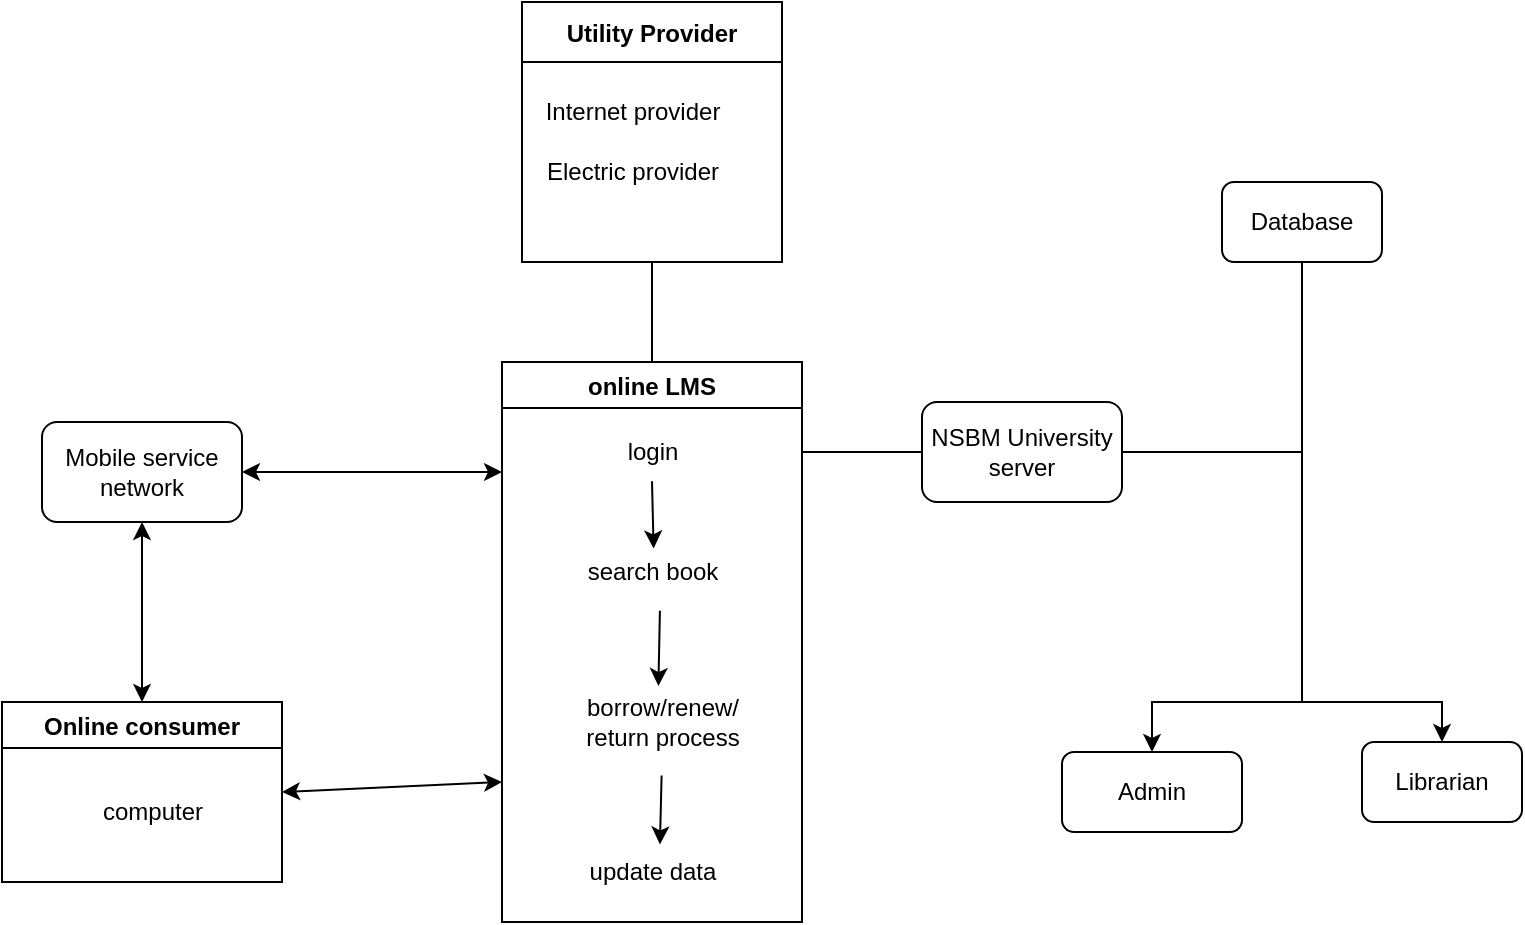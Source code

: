<mxfile version="23.1.7" type="github">
  <diagram name="Page-1" id="IkNdmvc62ZUy8D4TMa5W">
    <mxGraphModel dx="1196" dy="535" grid="1" gridSize="10" guides="1" tooltips="1" connect="1" arrows="1" fold="1" page="1" pageScale="1" pageWidth="850" pageHeight="1100" math="0" shadow="0">
      <root>
        <mxCell id="0" />
        <mxCell id="1" parent="0" />
        <mxCell id="8s_0AJPWMia0ZRJn-nvS-1" value="Mobile service network" style="rounded=1;whiteSpace=wrap;html=1;" vertex="1" parent="1">
          <mxGeometry x="60" y="280" width="100" height="50" as="geometry" />
        </mxCell>
        <mxCell id="8s_0AJPWMia0ZRJn-nvS-2" value="NSBM University server" style="rounded=1;whiteSpace=wrap;html=1;" vertex="1" parent="1">
          <mxGeometry x="500" y="270" width="100" height="50" as="geometry" />
        </mxCell>
        <mxCell id="8s_0AJPWMia0ZRJn-nvS-3" value="Admin" style="rounded=1;whiteSpace=wrap;html=1;" vertex="1" parent="1">
          <mxGeometry x="570" y="445" width="90" height="40" as="geometry" />
        </mxCell>
        <mxCell id="8s_0AJPWMia0ZRJn-nvS-4" value="Librarian" style="rounded=1;whiteSpace=wrap;html=1;" vertex="1" parent="1">
          <mxGeometry x="720" y="440" width="80" height="40" as="geometry" />
        </mxCell>
        <mxCell id="8s_0AJPWMia0ZRJn-nvS-5" value="Database" style="rounded=1;whiteSpace=wrap;html=1;" vertex="1" parent="1">
          <mxGeometry x="650" y="160" width="80" height="40" as="geometry" />
        </mxCell>
        <mxCell id="8s_0AJPWMia0ZRJn-nvS-6" value="Utility Provider" style="swimlane;startSize=30;" vertex="1" parent="1">
          <mxGeometry x="300" y="70" width="130" height="130" as="geometry" />
        </mxCell>
        <mxCell id="8s_0AJPWMia0ZRJn-nvS-9" value="Internet provider" style="text;html=1;align=center;verticalAlign=middle;resizable=0;points=[];autosize=1;strokeColor=none;fillColor=none;" vertex="1" parent="8s_0AJPWMia0ZRJn-nvS-6">
          <mxGeometry y="40" width="110" height="30" as="geometry" />
        </mxCell>
        <mxCell id="8s_0AJPWMia0ZRJn-nvS-10" value="Electric provider" style="text;html=1;align=center;verticalAlign=middle;resizable=0;points=[];autosize=1;strokeColor=none;fillColor=none;" vertex="1" parent="8s_0AJPWMia0ZRJn-nvS-6">
          <mxGeometry y="70" width="110" height="30" as="geometry" />
        </mxCell>
        <mxCell id="8s_0AJPWMia0ZRJn-nvS-8" value="Online consumer" style="swimlane;" vertex="1" parent="1">
          <mxGeometry x="40" y="420" width="140" height="90" as="geometry" />
        </mxCell>
        <mxCell id="8s_0AJPWMia0ZRJn-nvS-18" value="computer" style="text;html=1;align=center;verticalAlign=middle;resizable=0;points=[];autosize=1;strokeColor=none;fillColor=none;" vertex="1" parent="8s_0AJPWMia0ZRJn-nvS-8">
          <mxGeometry x="40" y="40" width="70" height="30" as="geometry" />
        </mxCell>
        <mxCell id="8s_0AJPWMia0ZRJn-nvS-19" value="" style="endArrow=none;html=1;rounded=0;exitX=0.5;exitY=0;exitDx=0;exitDy=0;entryX=0.5;entryY=1;entryDx=0;entryDy=0;" edge="1" parent="1" source="8s_0AJPWMia0ZRJn-nvS-7" target="8s_0AJPWMia0ZRJn-nvS-6">
          <mxGeometry width="50" height="50" relative="1" as="geometry">
            <mxPoint x="400" y="240" as="sourcePoint" />
            <mxPoint x="450" y="190" as="targetPoint" />
          </mxGeometry>
        </mxCell>
        <mxCell id="8s_0AJPWMia0ZRJn-nvS-20" value="" style="endArrow=none;html=1;rounded=0;entryX=0;entryY=0.5;entryDx=0;entryDy=0;" edge="1" parent="1" target="8s_0AJPWMia0ZRJn-nvS-2">
          <mxGeometry width="50" height="50" relative="1" as="geometry">
            <mxPoint x="440" y="295" as="sourcePoint" />
            <mxPoint x="510" y="230" as="targetPoint" />
          </mxGeometry>
        </mxCell>
        <mxCell id="8s_0AJPWMia0ZRJn-nvS-21" value="" style="endArrow=classic;startArrow=classic;html=1;rounded=0;exitX=0.5;exitY=0;exitDx=0;exitDy=0;entryX=0.5;entryY=0;entryDx=0;entryDy=0;edgeStyle=orthogonalEdgeStyle;" edge="1" parent="1" source="8s_0AJPWMia0ZRJn-nvS-3" target="8s_0AJPWMia0ZRJn-nvS-4">
          <mxGeometry width="50" height="50" relative="1" as="geometry">
            <mxPoint x="670" y="420" as="sourcePoint" />
            <mxPoint x="720" y="370" as="targetPoint" />
            <Array as="points">
              <mxPoint x="615" y="420" />
              <mxPoint x="760" y="420" />
            </Array>
          </mxGeometry>
        </mxCell>
        <mxCell id="8s_0AJPWMia0ZRJn-nvS-22" value="" style="endArrow=none;html=1;rounded=0;entryX=0.5;entryY=1;entryDx=0;entryDy=0;" edge="1" parent="1" target="8s_0AJPWMia0ZRJn-nvS-5">
          <mxGeometry width="50" height="50" relative="1" as="geometry">
            <mxPoint x="690" y="420" as="sourcePoint" />
            <mxPoint x="690" y="250" as="targetPoint" />
          </mxGeometry>
        </mxCell>
        <mxCell id="8s_0AJPWMia0ZRJn-nvS-23" value="" style="endArrow=none;html=1;rounded=0;exitX=1;exitY=0.5;exitDx=0;exitDy=0;" edge="1" parent="1" source="8s_0AJPWMia0ZRJn-nvS-2">
          <mxGeometry width="50" height="50" relative="1" as="geometry">
            <mxPoint x="620" y="280" as="sourcePoint" />
            <mxPoint x="690" y="295" as="targetPoint" />
          </mxGeometry>
        </mxCell>
        <mxCell id="8s_0AJPWMia0ZRJn-nvS-7" value="online LMS" style="swimlane;" vertex="1" parent="1">
          <mxGeometry x="290" y="250" width="150" height="280" as="geometry" />
        </mxCell>
        <mxCell id="8s_0AJPWMia0ZRJn-nvS-11" value="login" style="text;html=1;align=center;verticalAlign=middle;resizable=0;points=[];autosize=1;strokeColor=none;fillColor=none;" vertex="1" parent="8s_0AJPWMia0ZRJn-nvS-7">
          <mxGeometry x="50" y="30" width="50" height="30" as="geometry" />
        </mxCell>
        <mxCell id="8s_0AJPWMia0ZRJn-nvS-12" value="search book" style="text;html=1;align=center;verticalAlign=middle;resizable=0;points=[];autosize=1;strokeColor=none;fillColor=none;" vertex="1" parent="8s_0AJPWMia0ZRJn-nvS-7">
          <mxGeometry x="30" y="90" width="90" height="30" as="geometry" />
        </mxCell>
        <mxCell id="8s_0AJPWMia0ZRJn-nvS-13" value="borrow/renew/&lt;br&gt;return process" style="text;html=1;align=center;verticalAlign=middle;resizable=0;points=[];autosize=1;strokeColor=none;fillColor=none;" vertex="1" parent="8s_0AJPWMia0ZRJn-nvS-7">
          <mxGeometry x="30" y="160" width="100" height="40" as="geometry" />
        </mxCell>
        <mxCell id="8s_0AJPWMia0ZRJn-nvS-14" value="update data" style="text;html=1;align=center;verticalAlign=middle;resizable=0;points=[];autosize=1;strokeColor=none;fillColor=none;" vertex="1" parent="8s_0AJPWMia0ZRJn-nvS-7">
          <mxGeometry x="30" y="240" width="90" height="30" as="geometry" />
        </mxCell>
        <mxCell id="8s_0AJPWMia0ZRJn-nvS-15" value="" style="endArrow=classic;html=1;rounded=0;exitX=0.5;exitY=0.987;exitDx=0;exitDy=0;exitPerimeter=0;entryX=0.509;entryY=0.107;entryDx=0;entryDy=0;entryPerimeter=0;" edge="1" parent="8s_0AJPWMia0ZRJn-nvS-7" source="8s_0AJPWMia0ZRJn-nvS-11" target="8s_0AJPWMia0ZRJn-nvS-12">
          <mxGeometry width="50" height="50" relative="1" as="geometry">
            <mxPoint x="50" y="150" as="sourcePoint" />
            <mxPoint x="100" y="100" as="targetPoint" />
          </mxGeometry>
        </mxCell>
        <mxCell id="8s_0AJPWMia0ZRJn-nvS-17" value="" style="endArrow=classic;html=1;rounded=0;exitX=0.544;exitY=1.147;exitDx=0;exitDy=0;exitPerimeter=0;entryX=0.482;entryY=0.05;entryDx=0;entryDy=0;entryPerimeter=0;" edge="1" parent="8s_0AJPWMia0ZRJn-nvS-7" source="8s_0AJPWMia0ZRJn-nvS-12" target="8s_0AJPWMia0ZRJn-nvS-13">
          <mxGeometry width="50" height="50" relative="1" as="geometry">
            <mxPoint x="95" y="80" as="sourcePoint" />
            <mxPoint x="96" y="113" as="targetPoint" />
          </mxGeometry>
        </mxCell>
        <mxCell id="8s_0AJPWMia0ZRJn-nvS-16" value="" style="endArrow=classic;html=1;rounded=0;exitX=0.498;exitY=1.17;exitDx=0;exitDy=0;exitPerimeter=0;entryX=0.544;entryY=0.04;entryDx=0;entryDy=0;entryPerimeter=0;" edge="1" parent="8s_0AJPWMia0ZRJn-nvS-7" source="8s_0AJPWMia0ZRJn-nvS-13" target="8s_0AJPWMia0ZRJn-nvS-14">
          <mxGeometry width="50" height="50" relative="1" as="geometry">
            <mxPoint x="85" y="70" as="sourcePoint" />
            <mxPoint x="86" y="103" as="targetPoint" />
          </mxGeometry>
        </mxCell>
        <mxCell id="8s_0AJPWMia0ZRJn-nvS-25" value="" style="endArrow=classic;startArrow=classic;html=1;rounded=0;entryX=0.5;entryY=1;entryDx=0;entryDy=0;exitX=0.5;exitY=0;exitDx=0;exitDy=0;" edge="1" parent="1" source="8s_0AJPWMia0ZRJn-nvS-8" target="8s_0AJPWMia0ZRJn-nvS-1">
          <mxGeometry width="50" height="50" relative="1" as="geometry">
            <mxPoint x="80" y="420" as="sourcePoint" />
            <mxPoint x="130" y="370" as="targetPoint" />
          </mxGeometry>
        </mxCell>
        <mxCell id="8s_0AJPWMia0ZRJn-nvS-26" value="" style="endArrow=classic;startArrow=classic;html=1;rounded=0;exitX=1;exitY=0.5;exitDx=0;exitDy=0;" edge="1" parent="1" source="8s_0AJPWMia0ZRJn-nvS-1">
          <mxGeometry width="50" height="50" relative="1" as="geometry">
            <mxPoint x="190" y="350" as="sourcePoint" />
            <mxPoint x="290" y="305" as="targetPoint" />
          </mxGeometry>
        </mxCell>
        <mxCell id="8s_0AJPWMia0ZRJn-nvS-27" value="" style="endArrow=classic;startArrow=classic;html=1;rounded=0;exitX=1;exitY=0.5;exitDx=0;exitDy=0;entryX=0;entryY=0.75;entryDx=0;entryDy=0;" edge="1" parent="1" source="8s_0AJPWMia0ZRJn-nvS-8" target="8s_0AJPWMia0ZRJn-nvS-7">
          <mxGeometry width="50" height="50" relative="1" as="geometry">
            <mxPoint x="200" y="460" as="sourcePoint" />
            <mxPoint x="250" y="410" as="targetPoint" />
          </mxGeometry>
        </mxCell>
      </root>
    </mxGraphModel>
  </diagram>
</mxfile>
